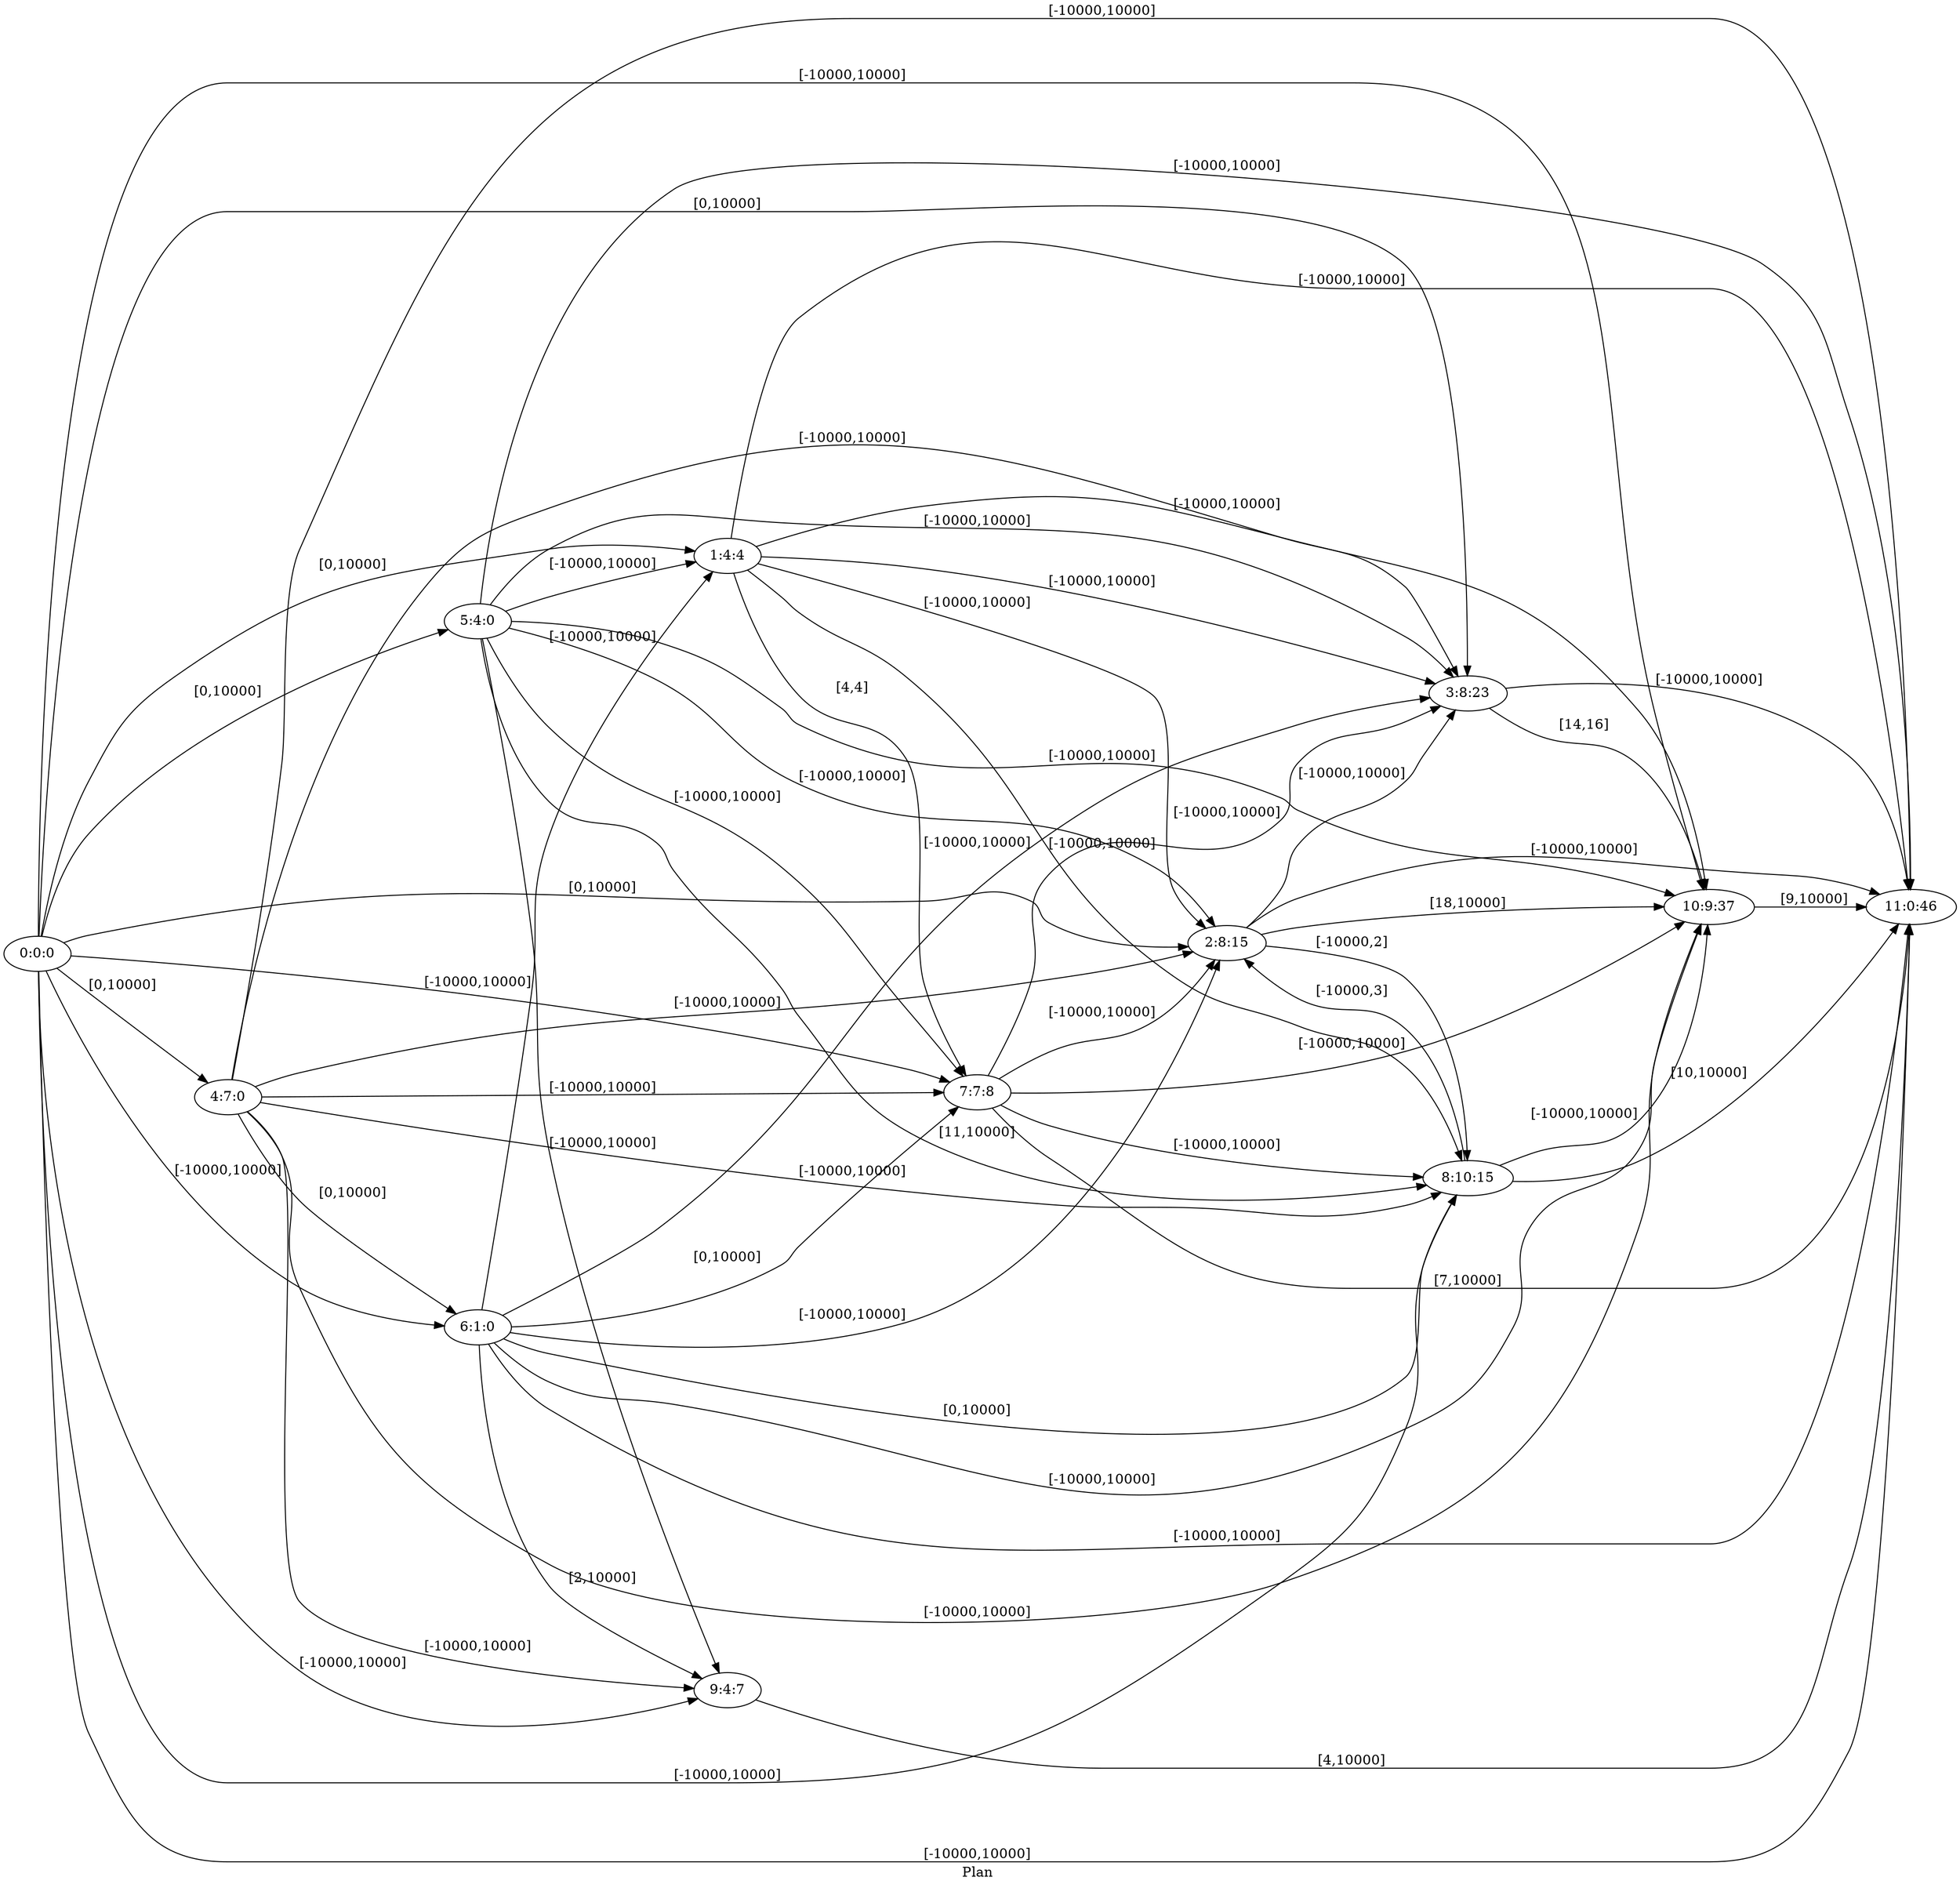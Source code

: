 digraph G {
 rankdir = LR;
 nodesep = .45; 
 size = 30;
label="Plan ";
 fldt = 0.774124;
"0:0:0"->"1:4:4"[ label = "[0,10000]"];
"0:0:0"->"2:8:15"[ label = "[0,10000]"];
"0:0:0"->"3:8:23"[ label = "[0,10000]"];
"0:0:0"->"4:7:0"[ label = "[0,10000]"];
"0:0:0"->"5:4:0"[ label = "[0,10000]"];
"0:0:0"->"6:1:0"[ label = "[-10000,10000]"];
"0:0:0"->"7:7:8"[ label = "[-10000,10000]"];
"0:0:0"->"8:10:15"[ label = "[-10000,10000]"];
"0:0:0"->"9:4:7"[ label = "[-10000,10000]"];
"0:0:0"->"10:9:37"[ label = "[-10000,10000]"];
"0:0:0"->"11:0:46"[ label = "[-10000,10000]"];
"1:4:4"->"2:8:15"[ label = "[-10000,10000]"];
"1:4:4"->"3:8:23"[ label = "[-10000,10000]"];
"1:4:4"->"7:7:8"[ label = "[4,4]"];
"1:4:4"->"8:10:15"[ label = "[-10000,10000]"];
"1:4:4"->"10:9:37"[ label = "[-10000,10000]"];
"1:4:4"->"11:0:46"[ label = "[-10000,10000]"];
"2:8:15"->"3:8:23"[ label = "[-10000,10000]"];
"2:8:15"->"8:10:15"[ label = "[-10000,2]"];
"2:8:15"->"10:9:37"[ label = "[18,10000]"];
"2:8:15"->"11:0:46"[ label = "[-10000,10000]"];
"3:8:23"->"10:9:37"[ label = "[14,16]"];
"3:8:23"->"11:0:46"[ label = "[-10000,10000]"];
"4:7:0"->"2:8:15"[ label = "[-10000,10000]"];
"4:7:0"->"3:8:23"[ label = "[-10000,10000]"];
"4:7:0"->"6:1:0"[ label = "[0,10000]"];
"4:7:0"->"7:7:8"[ label = "[-10000,10000]"];
"4:7:0"->"8:10:15"[ label = "[-10000,10000]"];
"4:7:0"->"9:4:7"[ label = "[-10000,10000]"];
"4:7:0"->"10:9:37"[ label = "[-10000,10000]"];
"4:7:0"->"11:0:46"[ label = "[-10000,10000]"];
"5:4:0"->"1:4:4"[ label = "[-10000,10000]"];
"5:4:0"->"2:8:15"[ label = "[-10000,10000]"];
"5:4:0"->"3:8:23"[ label = "[-10000,10000]"];
"5:4:0"->"7:7:8"[ label = "[-10000,10000]"];
"5:4:0"->"8:10:15"[ label = "[11,10000]"];
"5:4:0"->"9:4:7"[ label = "[-10000,10000]"];
"5:4:0"->"10:9:37"[ label = "[-10000,10000]"];
"5:4:0"->"11:0:46"[ label = "[-10000,10000]"];
"6:1:0"->"1:4:4"[ label = "[-10000,10000]"];
"6:1:0"->"2:8:15"[ label = "[-10000,10000]"];
"6:1:0"->"3:8:23"[ label = "[-10000,10000]"];
"6:1:0"->"7:7:8"[ label = "[0,10000]"];
"6:1:0"->"8:10:15"[ label = "[0,10000]"];
"6:1:0"->"9:4:7"[ label = "[2,10000]"];
"6:1:0"->"10:9:37"[ label = "[-10000,10000]"];
"6:1:0"->"11:0:46"[ label = "[-10000,10000]"];
"7:7:8"->"2:8:15"[ label = "[-10000,10000]"];
"7:7:8"->"3:8:23"[ label = "[-10000,10000]"];
"7:7:8"->"8:10:15"[ label = "[-10000,10000]"];
"7:7:8"->"10:9:37"[ label = "[-10000,10000]"];
"7:7:8"->"11:0:46"[ label = "[7,10000]"];
"8:10:15"->"2:8:15"[ label = "[-10000,3]"];
"8:10:15"->"10:9:37"[ label = "[-10000,10000]"];
"8:10:15"->"11:0:46"[ label = "[10,10000]"];
"9:4:7"->"11:0:46"[ label = "[4,10000]"];
"10:9:37"->"11:0:46"[ label = "[9,10000]"];
}
